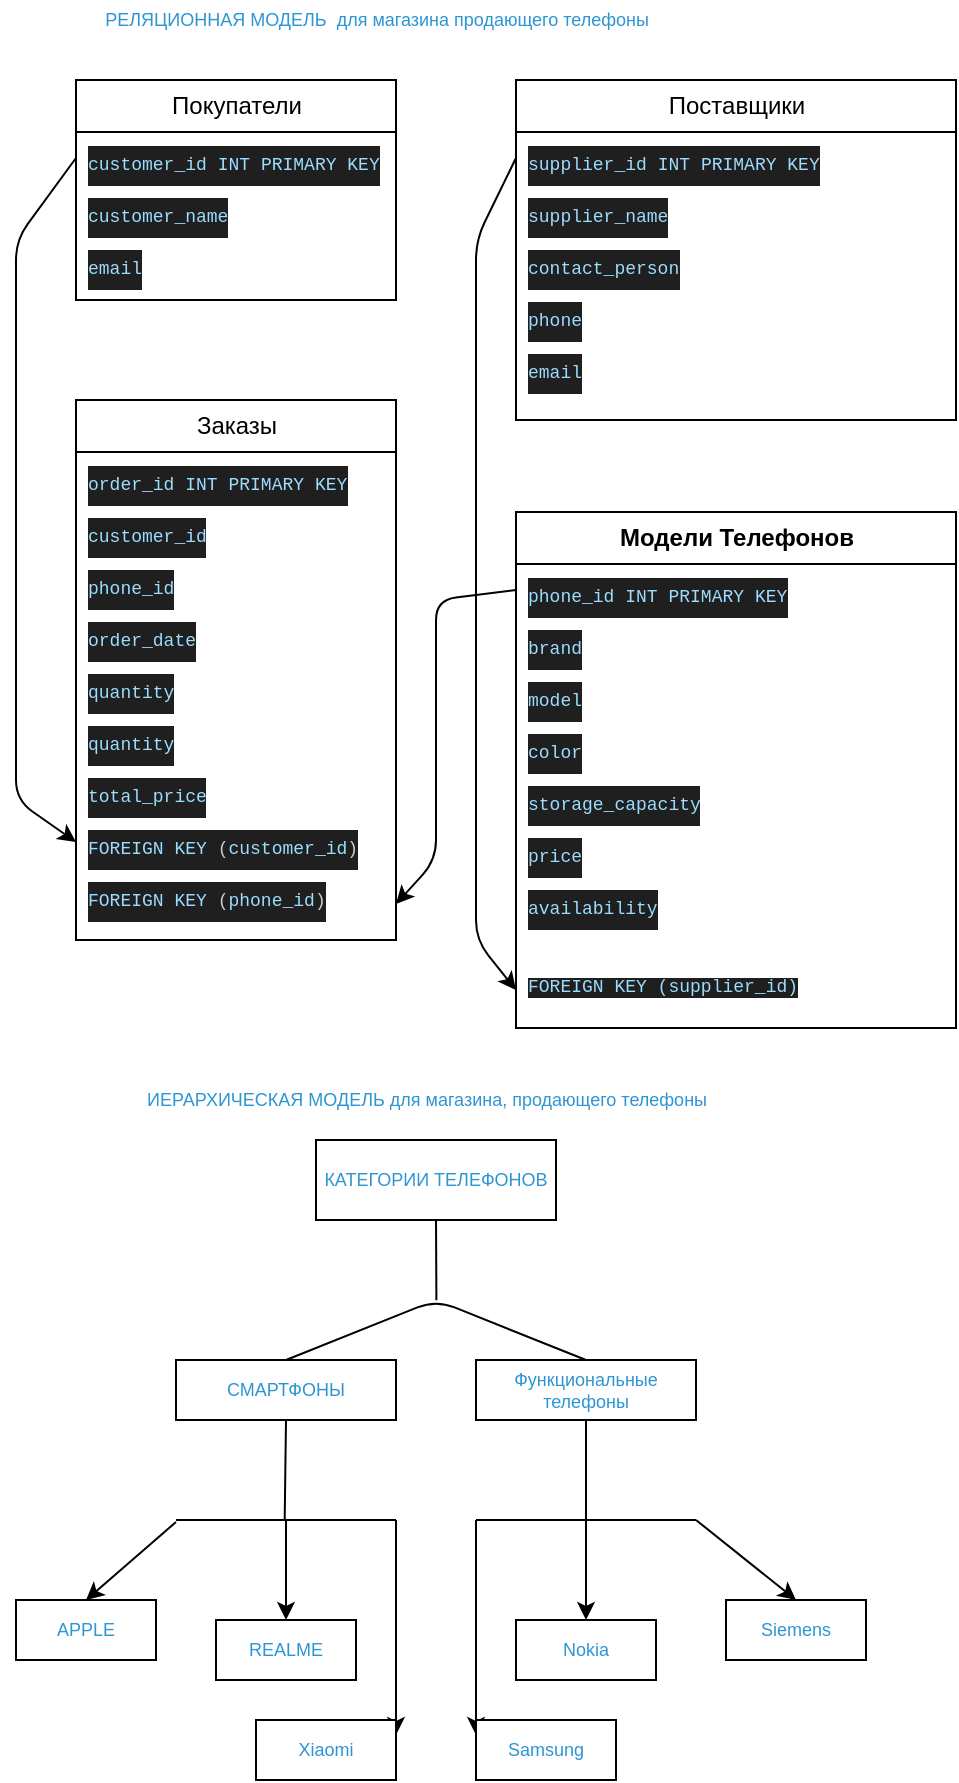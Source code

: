 <mxfile>
    <diagram id="0OZyL5hI2gcWUvfGQOfT" name="Page-1">
        <mxGraphModel dx="552" dy="329" grid="1" gridSize="10" guides="1" tooltips="1" connect="1" arrows="1" fold="1" page="1" pageScale="1" pageWidth="850" pageHeight="1100" math="0" shadow="0">
            <root>
                <mxCell id="0"/>
                <mxCell id="1" parent="0"/>
                <mxCell id="3" value="Покупатели" style="swimlane;fontStyle=0;childLayout=stackLayout;horizontal=1;startSize=26;fillColor=none;horizontalStack=0;resizeParent=1;resizeParentMax=0;resizeLast=0;collapsible=1;marginBottom=0;html=1;" vertex="1" parent="1">
                    <mxGeometry x="40" y="40" width="160" height="110" as="geometry"/>
                </mxCell>
                <mxCell id="4" value="&lt;div style=&quot;color: rgb(204, 204, 204); background-color: rgb(31, 31, 31); font-family: Consolas, &amp;quot;Courier New&amp;quot;, monospace; line-height: 19px;&quot;&gt;&lt;font style=&quot;font-size: 9px;&quot;&gt;&lt;span style=&quot;color: rgb(156, 220, 254);&quot;&gt;customer_id&lt;/span&gt; &lt;span style=&quot;color: rgb(156, 220, 254);&quot;&gt;INT&lt;/span&gt; &lt;span style=&quot;color: rgb(156, 220, 254);&quot;&gt;PRIMARY&lt;/span&gt; &lt;span style=&quot;color: rgb(156, 220, 254);&quot;&gt;KEY&lt;/span&gt;&lt;/font&gt;&lt;/div&gt;" style="text;strokeColor=none;fillColor=none;align=left;verticalAlign=top;spacingLeft=4;spacingRight=4;overflow=hidden;rotatable=0;points=[[0,0.5],[1,0.5]];portConstraint=eastwest;whiteSpace=wrap;html=1;" vertex="1" parent="3">
                    <mxGeometry y="26" width="160" height="26" as="geometry"/>
                </mxCell>
                <mxCell id="5" value="&lt;div style=&quot;color: rgb(204, 204, 204); background-color: rgb(31, 31, 31); font-family: Consolas, &amp;quot;Courier New&amp;quot;, monospace; line-height: 19px;&quot;&gt;&lt;span style=&quot;color: rgb(156, 220, 254);&quot;&gt;&lt;font style=&quot;font-size: 9px;&quot;&gt;customer_name&lt;/font&gt;&lt;/span&gt;&lt;/div&gt;" style="text;strokeColor=none;fillColor=none;align=left;verticalAlign=top;spacingLeft=4;spacingRight=4;overflow=hidden;rotatable=0;points=[[0,0.5],[1,0.5]];portConstraint=eastwest;whiteSpace=wrap;html=1;" vertex="1" parent="3">
                    <mxGeometry y="52" width="160" height="26" as="geometry"/>
                </mxCell>
                <mxCell id="6" value="&lt;div style=&quot;color: rgb(204, 204, 204); background-color: rgb(31, 31, 31); font-family: Consolas, &amp;quot;Courier New&amp;quot;, monospace; line-height: 19px;&quot;&gt;&lt;span style=&quot;color: rgb(156, 220, 254);&quot;&gt;&lt;font style=&quot;font-size: 9px;&quot;&gt;email&lt;/font&gt;&lt;/span&gt;&lt;/div&gt;" style="text;strokeColor=none;fillColor=none;align=left;verticalAlign=top;spacingLeft=4;spacingRight=4;overflow=hidden;rotatable=0;points=[[0,0.5],[1,0.5]];portConstraint=eastwest;whiteSpace=wrap;html=1;" vertex="1" parent="3">
                    <mxGeometry y="78" width="160" height="32" as="geometry"/>
                </mxCell>
                <mxCell id="7" value="&lt;b&gt;Модели Телефонов&lt;/b&gt;" style="swimlane;fontStyle=0;childLayout=stackLayout;horizontal=1;startSize=26;fillColor=none;horizontalStack=0;resizeParent=1;resizeParentMax=0;resizeLast=0;collapsible=1;marginBottom=0;html=1;" vertex="1" parent="1">
                    <mxGeometry x="260" y="256" width="220" height="258" as="geometry"/>
                </mxCell>
                <mxCell id="8" value="&lt;div style=&quot;color: rgb(204, 204, 204); background-color: rgb(31, 31, 31); font-family: Consolas, &amp;quot;Courier New&amp;quot;, monospace; line-height: 19px;&quot;&gt;&lt;font style=&quot;font-size: 9px;&quot;&gt;&lt;span style=&quot;color: rgb(156, 220, 254);&quot;&gt;phone_id&lt;/span&gt; &lt;span style=&quot;color: rgb(156, 220, 254);&quot;&gt;INT&lt;/span&gt; &lt;span style=&quot;color: rgb(156, 220, 254);&quot;&gt;PRIMARY&lt;/span&gt; &lt;span style=&quot;color: rgb(156, 220, 254);&quot;&gt;KEY&lt;/span&gt;&lt;/font&gt;&lt;/div&gt;" style="text;strokeColor=none;fillColor=none;align=left;verticalAlign=top;spacingLeft=4;spacingRight=4;overflow=hidden;rotatable=0;points=[[0,0.5],[1,0.5]];portConstraint=eastwest;whiteSpace=wrap;html=1;" vertex="1" parent="7">
                    <mxGeometry y="26" width="220" height="26" as="geometry"/>
                </mxCell>
                <mxCell id="9" value="&lt;div style=&quot;color: rgb(204, 204, 204); background-color: rgb(31, 31, 31); font-family: Consolas, &amp;quot;Courier New&amp;quot;, monospace; line-height: 19px;&quot;&gt;&lt;span style=&quot;color: rgb(156, 220, 254);&quot;&gt;&lt;font style=&quot;font-size: 9px;&quot;&gt;brand&lt;/font&gt;&lt;/span&gt;&lt;/div&gt;" style="text;strokeColor=none;fillColor=none;align=left;verticalAlign=top;spacingLeft=4;spacingRight=4;overflow=hidden;rotatable=0;points=[[0,0.5],[1,0.5]];portConstraint=eastwest;whiteSpace=wrap;html=1;" vertex="1" parent="7">
                    <mxGeometry y="52" width="220" height="26" as="geometry"/>
                </mxCell>
                <mxCell id="10" value="&lt;div style=&quot;color: rgb(204, 204, 204); background-color: rgb(31, 31, 31); font-family: Consolas, &amp;quot;Courier New&amp;quot;, monospace; line-height: 19px;&quot;&gt;&lt;span style=&quot;color: rgb(156, 220, 254);&quot;&gt;&lt;font style=&quot;font-size: 9px;&quot;&gt;model&lt;/font&gt;&lt;/span&gt;&lt;/div&gt;" style="text;strokeColor=none;fillColor=none;align=left;verticalAlign=top;spacingLeft=4;spacingRight=4;overflow=hidden;rotatable=0;points=[[0,0.5],[1,0.5]];portConstraint=eastwest;whiteSpace=wrap;html=1;" vertex="1" parent="7">
                    <mxGeometry y="78" width="220" height="26" as="geometry"/>
                </mxCell>
                <mxCell id="19" value="&lt;div style=&quot;color: rgb(204, 204, 204); background-color: rgb(31, 31, 31); font-family: Consolas, &amp;quot;Courier New&amp;quot;, monospace; line-height: 19px;&quot;&gt;&lt;span style=&quot;color: rgb(156, 220, 254);&quot;&gt;&lt;font style=&quot;font-size: 9px;&quot;&gt;color&lt;/font&gt;&lt;/span&gt;&lt;/div&gt;" style="text;strokeColor=none;fillColor=none;align=left;verticalAlign=top;spacingLeft=4;spacingRight=4;overflow=hidden;rotatable=0;points=[[0,0.5],[1,0.5]];portConstraint=eastwest;whiteSpace=wrap;html=1;" vertex="1" parent="7">
                    <mxGeometry y="104" width="220" height="26" as="geometry"/>
                </mxCell>
                <mxCell id="20" value="&lt;div style=&quot;color: rgb(204, 204, 204); background-color: rgb(31, 31, 31); font-family: Consolas, &amp;quot;Courier New&amp;quot;, monospace; line-height: 19px;&quot;&gt;&lt;span style=&quot;color: rgb(156, 220, 254);&quot;&gt;&lt;font style=&quot;font-size: 9px;&quot;&gt;storage_capacity&lt;/font&gt;&lt;/span&gt;&lt;/div&gt;" style="text;strokeColor=none;fillColor=none;align=left;verticalAlign=top;spacingLeft=4;spacingRight=4;overflow=hidden;rotatable=0;points=[[0,0.5],[1,0.5]];portConstraint=eastwest;whiteSpace=wrap;html=1;" vertex="1" parent="7">
                    <mxGeometry y="130" width="220" height="26" as="geometry"/>
                </mxCell>
                <mxCell id="21" value="&lt;div style=&quot;color: rgb(204, 204, 204); background-color: rgb(31, 31, 31); font-family: Consolas, &amp;quot;Courier New&amp;quot;, monospace; line-height: 19px;&quot;&gt;&lt;span style=&quot;color: rgb(156, 220, 254);&quot;&gt;&lt;font style=&quot;font-size: 9px;&quot;&gt;price&lt;/font&gt;&lt;/span&gt;&lt;/div&gt;" style="text;strokeColor=none;fillColor=none;align=left;verticalAlign=top;spacingLeft=4;spacingRight=4;overflow=hidden;rotatable=0;points=[[0,0.5],[1,0.5]];portConstraint=eastwest;whiteSpace=wrap;html=1;" vertex="1" parent="7">
                    <mxGeometry y="156" width="220" height="26" as="geometry"/>
                </mxCell>
                <mxCell id="33" value="&lt;div style=&quot;color: rgb(204, 204, 204); background-color: rgb(31, 31, 31); font-family: Consolas, &amp;quot;Courier New&amp;quot;, monospace; line-height: 19px;&quot;&gt;&lt;div style=&quot;line-height: 19px;&quot;&gt;&lt;span style=&quot;color: rgb(156, 220, 254);&quot;&gt;&lt;font style=&quot;font-size: 9px;&quot;&gt;availability&lt;/font&gt;&lt;/span&gt;&lt;/div&gt;&lt;/div&gt;" style="text;strokeColor=none;fillColor=none;align=left;verticalAlign=top;spacingLeft=4;spacingRight=4;overflow=hidden;rotatable=0;points=[[0,0.5],[1,0.5]];portConstraint=eastwest;whiteSpace=wrap;html=1;" vertex="1" parent="7">
                    <mxGeometry y="182" width="220" height="38" as="geometry"/>
                </mxCell>
                <mxCell id="45" value="&lt;div style=&quot;line-height: 19px;&quot;&gt;&lt;div style=&quot;line-height: 19px;&quot;&gt;&lt;span style=&quot;color: rgb(156, 220, 254); font-family: Consolas, &amp;quot;Courier New&amp;quot;, monospace; font-size: 9px; background-color: rgb(31, 31, 31);&quot;&gt;FOREIGN KEY (supplier_id&lt;/span&gt;&lt;span style=&quot;background-color: rgb(31, 31, 31); color: rgb(156, 220, 254); font-family: Consolas, &amp;quot;Courier New&amp;quot;, monospace; font-size: 9px;&quot;&gt;)&lt;/span&gt;&lt;/div&gt;&lt;/div&gt;" style="text;strokeColor=none;fillColor=none;align=left;verticalAlign=top;spacingLeft=4;spacingRight=4;overflow=hidden;rotatable=0;points=[[0,0.5],[1,0.5]];portConstraint=eastwest;whiteSpace=wrap;html=1;" vertex="1" parent="7">
                    <mxGeometry y="220" width="220" height="38" as="geometry"/>
                </mxCell>
                <mxCell id="11" value="Поставщики" style="swimlane;fontStyle=0;childLayout=stackLayout;horizontal=1;startSize=26;fillColor=none;horizontalStack=0;resizeParent=1;resizeParentMax=0;resizeLast=0;collapsible=1;marginBottom=0;html=1;" vertex="1" parent="1">
                    <mxGeometry x="260" y="40" width="220" height="170" as="geometry"/>
                </mxCell>
                <mxCell id="12" value="&lt;div style=&quot;color: rgb(204, 204, 204); background-color: rgb(31, 31, 31); font-family: Consolas, &amp;quot;Courier New&amp;quot;, monospace; line-height: 19px;&quot;&gt;&lt;font style=&quot;font-size: 9px;&quot;&gt;&lt;span style=&quot;color: rgb(156, 220, 254);&quot;&gt;supplier_id&lt;/span&gt; &lt;span style=&quot;color: rgb(156, 220, 254);&quot;&gt;INT&lt;/span&gt; &lt;span style=&quot;color: rgb(156, 220, 254);&quot;&gt;PRIMARY&lt;/span&gt; &lt;span style=&quot;color: rgb(156, 220, 254);&quot;&gt;KEY&lt;/span&gt;&lt;/font&gt;&lt;/div&gt;" style="text;strokeColor=none;fillColor=none;align=left;verticalAlign=top;spacingLeft=4;spacingRight=4;overflow=hidden;rotatable=0;points=[[0,0.5],[1,0.5]];portConstraint=eastwest;whiteSpace=wrap;html=1;" vertex="1" parent="11">
                    <mxGeometry y="26" width="220" height="26" as="geometry"/>
                </mxCell>
                <mxCell id="13" value="&lt;div style=&quot;color: rgb(204, 204, 204); background-color: rgb(31, 31, 31); font-family: Consolas, &amp;quot;Courier New&amp;quot;, monospace; line-height: 19px;&quot;&gt;&lt;span style=&quot;color: rgb(156, 220, 254);&quot;&gt;&lt;font style=&quot;font-size: 9px;&quot;&gt;supplier_name&lt;/font&gt;&lt;/span&gt;&lt;/div&gt;" style="text;strokeColor=none;fillColor=none;align=left;verticalAlign=top;spacingLeft=4;spacingRight=4;overflow=hidden;rotatable=0;points=[[0,0.5],[1,0.5]];portConstraint=eastwest;whiteSpace=wrap;html=1;" vertex="1" parent="11">
                    <mxGeometry y="52" width="220" height="26" as="geometry"/>
                </mxCell>
                <mxCell id="14" value="&lt;div style=&quot;color: rgb(204, 204, 204); background-color: rgb(31, 31, 31); font-family: Consolas, &amp;quot;Courier New&amp;quot;, monospace; line-height: 19px;&quot;&gt;&lt;span style=&quot;color: rgb(156, 220, 254);&quot;&gt;&lt;font style=&quot;font-size: 9px;&quot;&gt;contact_person&lt;/font&gt;&lt;/span&gt; &lt;/div&gt;" style="text;strokeColor=none;fillColor=none;align=left;verticalAlign=top;spacingLeft=4;spacingRight=4;overflow=hidden;rotatable=0;points=[[0,0.5],[1,0.5]];portConstraint=eastwest;whiteSpace=wrap;html=1;" vertex="1" parent="11">
                    <mxGeometry y="78" width="220" height="26" as="geometry"/>
                </mxCell>
                <mxCell id="22" value="&lt;div style=&quot;color: rgb(204, 204, 204); background-color: rgb(31, 31, 31); font-family: Consolas, &amp;quot;Courier New&amp;quot;, monospace; line-height: 19px;&quot;&gt;&lt;span style=&quot;color: rgb(156, 220, 254);&quot;&gt;&lt;font style=&quot;font-size: 9px;&quot;&gt;phone&lt;/font&gt;&lt;/span&gt;&lt;/div&gt;" style="text;strokeColor=none;fillColor=none;align=left;verticalAlign=top;spacingLeft=4;spacingRight=4;overflow=hidden;rotatable=0;points=[[0,0.5],[1,0.5]];portConstraint=eastwest;whiteSpace=wrap;html=1;" vertex="1" parent="11">
                    <mxGeometry y="104" width="220" height="26" as="geometry"/>
                </mxCell>
                <mxCell id="23" value="&lt;div style=&quot;color: rgb(204, 204, 204); background-color: rgb(31, 31, 31); font-family: Consolas, &amp;quot;Courier New&amp;quot;, monospace; line-height: 19px;&quot;&gt;&lt;span style=&quot;color: rgb(156, 220, 254);&quot;&gt;&lt;font style=&quot;font-size: 9px;&quot;&gt;email&lt;/font&gt;&lt;/span&gt;&lt;/div&gt;" style="text;strokeColor=none;fillColor=none;align=left;verticalAlign=top;spacingLeft=4;spacingRight=4;overflow=hidden;rotatable=0;points=[[0,0.5],[1,0.5]];portConstraint=eastwest;whiteSpace=wrap;html=1;" vertex="1" parent="11">
                    <mxGeometry y="130" width="220" height="40" as="geometry"/>
                </mxCell>
                <mxCell id="15" value="Заказы" style="swimlane;fontStyle=0;childLayout=stackLayout;horizontal=1;startSize=26;fillColor=none;horizontalStack=0;resizeParent=1;resizeParentMax=0;resizeLast=0;collapsible=1;marginBottom=0;html=1;" vertex="1" parent="1">
                    <mxGeometry x="40" y="200" width="160" height="270" as="geometry"/>
                </mxCell>
                <mxCell id="16" value="&lt;div style=&quot;color: rgb(204, 204, 204); background-color: rgb(31, 31, 31); font-family: Consolas, &amp;quot;Courier New&amp;quot;, monospace; line-height: 19px;&quot;&gt;&lt;font style=&quot;font-size: 9px;&quot;&gt;&lt;span style=&quot;color: rgb(156, 220, 254);&quot;&gt;order_id&lt;/span&gt; &lt;span style=&quot;color: rgb(156, 220, 254);&quot;&gt;INT&lt;/span&gt; &lt;span style=&quot;color: rgb(156, 220, 254);&quot;&gt;PRIMARY&lt;/span&gt; &lt;span style=&quot;color: rgb(156, 220, 254);&quot;&gt;KEY&lt;/span&gt;&lt;/font&gt;&lt;/div&gt;" style="text;strokeColor=none;fillColor=none;align=left;verticalAlign=top;spacingLeft=4;spacingRight=4;overflow=hidden;rotatable=0;points=[[0,0.5],[1,0.5]];portConstraint=eastwest;whiteSpace=wrap;html=1;" vertex="1" parent="15">
                    <mxGeometry y="26" width="160" height="26" as="geometry"/>
                </mxCell>
                <mxCell id="18" value="&lt;div style=&quot;color: rgb(204, 204, 204); background-color: rgb(31, 31, 31); font-family: Consolas, &amp;quot;Courier New&amp;quot;, monospace; line-height: 19px;&quot;&gt;&lt;span style=&quot;color: rgb(156, 220, 254);&quot;&gt;&lt;font style=&quot;font-size: 9px;&quot;&gt;customer_id&lt;/font&gt;&lt;/span&gt;&lt;/div&gt;" style="text;strokeColor=none;fillColor=none;align=left;verticalAlign=top;spacingLeft=4;spacingRight=4;overflow=hidden;rotatable=0;points=[[0,0.5],[1,0.5]];portConstraint=eastwest;whiteSpace=wrap;html=1;" vertex="1" parent="15">
                    <mxGeometry y="52" width="160" height="26" as="geometry"/>
                </mxCell>
                <mxCell id="24" value="&lt;div style=&quot;color: rgb(204, 204, 204); background-color: rgb(31, 31, 31); font-family: Consolas, &amp;quot;Courier New&amp;quot;, monospace; line-height: 19px;&quot;&gt;&lt;span style=&quot;color: rgb(156, 220, 254);&quot;&gt;&lt;font style=&quot;font-size: 9px;&quot;&gt;phone_id&lt;/font&gt;&lt;/span&gt;&lt;/div&gt;" style="text;strokeColor=none;fillColor=none;align=left;verticalAlign=top;spacingLeft=4;spacingRight=4;overflow=hidden;rotatable=0;points=[[0,0.5],[1,0.5]];portConstraint=eastwest;whiteSpace=wrap;html=1;" vertex="1" parent="15">
                    <mxGeometry y="78" width="160" height="26" as="geometry"/>
                </mxCell>
                <mxCell id="25" value="&lt;div style=&quot;color: rgb(204, 204, 204); background-color: rgb(31, 31, 31); font-family: Consolas, &amp;quot;Courier New&amp;quot;, monospace; line-height: 19px;&quot;&gt;&lt;span style=&quot;color: rgb(156, 220, 254);&quot;&gt;&lt;font style=&quot;font-size: 9px;&quot;&gt;order_date&lt;/font&gt;&lt;/span&gt;&lt;/div&gt;" style="text;strokeColor=none;fillColor=none;align=left;verticalAlign=top;spacingLeft=4;spacingRight=4;overflow=hidden;rotatable=0;points=[[0,0.5],[1,0.5]];portConstraint=eastwest;whiteSpace=wrap;html=1;" vertex="1" parent="15">
                    <mxGeometry y="104" width="160" height="26" as="geometry"/>
                </mxCell>
                <mxCell id="27" value="&lt;div style=&quot;color: rgb(204, 204, 204); background-color: rgb(31, 31, 31); font-family: Consolas, &amp;quot;Courier New&amp;quot;, monospace; line-height: 19px;&quot;&gt;&lt;span style=&quot;color: rgb(156, 220, 254);&quot;&gt;&lt;font style=&quot;font-size: 9px;&quot;&gt;quantity&lt;/font&gt;&lt;/span&gt;&lt;/div&gt;" style="text;strokeColor=none;fillColor=none;align=left;verticalAlign=top;spacingLeft=4;spacingRight=4;overflow=hidden;rotatable=0;points=[[0,0.5],[1,0.5]];portConstraint=eastwest;whiteSpace=wrap;html=1;" vertex="1" parent="15">
                    <mxGeometry y="130" width="160" height="26" as="geometry"/>
                </mxCell>
                <mxCell id="30" value="&lt;div style=&quot;color: rgb(204, 204, 204); background-color: rgb(31, 31, 31); font-family: Consolas, &amp;quot;Courier New&amp;quot;, monospace; line-height: 19px;&quot;&gt;&lt;span style=&quot;color: rgb(156, 220, 254);&quot;&gt;&lt;font style=&quot;font-size: 9px;&quot;&gt;quantity&lt;/font&gt;&lt;/span&gt;&lt;/div&gt;" style="text;strokeColor=none;fillColor=none;align=left;verticalAlign=top;spacingLeft=4;spacingRight=4;overflow=hidden;rotatable=0;points=[[0,0.5],[1,0.5]];portConstraint=eastwest;whiteSpace=wrap;html=1;" vertex="1" parent="15">
                    <mxGeometry y="156" width="160" height="26" as="geometry"/>
                </mxCell>
                <mxCell id="29" value="&lt;div style=&quot;color: rgb(204, 204, 204); background-color: rgb(31, 31, 31); font-family: Consolas, &amp;quot;Courier New&amp;quot;, monospace; line-height: 19px;&quot;&gt;&lt;div style=&quot;line-height: 19px;&quot;&gt;&lt;span style=&quot;color: rgb(156, 220, 254);&quot;&gt;&lt;font style=&quot;font-size: 9px;&quot;&gt;total_price&lt;/font&gt;&lt;/span&gt;&lt;/div&gt;&lt;/div&gt;" style="text;strokeColor=none;fillColor=none;align=left;verticalAlign=top;spacingLeft=4;spacingRight=4;overflow=hidden;rotatable=0;points=[[0,0.5],[1,0.5]];portConstraint=eastwest;whiteSpace=wrap;html=1;" vertex="1" parent="15">
                    <mxGeometry y="182" width="160" height="26" as="geometry"/>
                </mxCell>
                <mxCell id="31" value="&lt;div style=&quot;color: rgb(204, 204, 204); background-color: rgb(31, 31, 31); font-family: Consolas, &amp;quot;Courier New&amp;quot;, monospace; line-height: 19px;&quot;&gt;&lt;div style=&quot;line-height: 19px;&quot;&gt;&lt;font style=&quot;font-size: 9px;&quot;&gt;&lt;span style=&quot;color: rgb(156, 220, 254);&quot;&gt;FOREIGN&lt;/span&gt; &lt;span style=&quot;color: rgb(156, 220, 254);&quot;&gt;KEY&lt;/span&gt; (&lt;span style=&quot;color: rgb(156, 220, 254);&quot;&gt;customer_id&lt;/span&gt;)&lt;/font&gt;&lt;/div&gt;&lt;/div&gt;" style="text;strokeColor=none;fillColor=none;align=left;verticalAlign=top;spacingLeft=4;spacingRight=4;overflow=hidden;rotatable=0;points=[[0,0.5],[1,0.5]];portConstraint=eastwest;whiteSpace=wrap;html=1;" vertex="1" parent="15">
                    <mxGeometry y="208" width="160" height="26" as="geometry"/>
                </mxCell>
                <mxCell id="32" value="&lt;div style=&quot;color: rgb(204, 204, 204); background-color: rgb(31, 31, 31); font-family: Consolas, &amp;quot;Courier New&amp;quot;, monospace; line-height: 19px;&quot;&gt;&lt;div style=&quot;line-height: 19px;&quot;&gt;&lt;font style=&quot;font-size: 9px;&quot;&gt;&lt;span style=&quot;color: rgb(156, 220, 254);&quot;&gt;FOREIGN&lt;/span&gt; &lt;span style=&quot;color: rgb(156, 220, 254);&quot;&gt;KEY&lt;/span&gt; (&lt;span style=&quot;color: rgb(156, 220, 254);&quot;&gt;phone_id&lt;/span&gt;)&lt;/font&gt;&lt;/div&gt;&lt;/div&gt;" style="text;strokeColor=none;fillColor=none;align=left;verticalAlign=top;spacingLeft=4;spacingRight=4;overflow=hidden;rotatable=0;points=[[0,0.5],[1,0.5]];portConstraint=eastwest;whiteSpace=wrap;html=1;" vertex="1" parent="15">
                    <mxGeometry y="234" width="160" height="36" as="geometry"/>
                </mxCell>
                <mxCell id="47" value="" style="endArrow=classic;html=1;fontFamily=Helvetica;fontSize=9;fontColor=#2E95D3;exitX=0;exitY=0.5;exitDx=0;exitDy=0;entryX=0;entryY=0.5;entryDx=0;entryDy=0;" edge="1" parent="1" source="12" target="45">
                    <mxGeometry width="50" height="50" relative="1" as="geometry">
                        <mxPoint x="180" y="600" as="sourcePoint"/>
                        <mxPoint x="230" y="550" as="targetPoint"/>
                        <Array as="points">
                            <mxPoint x="240" y="120"/>
                            <mxPoint x="240" y="470"/>
                        </Array>
                    </mxGeometry>
                </mxCell>
                <mxCell id="49" value="" style="endArrow=classic;html=1;fontFamily=Helvetica;fontSize=9;fontColor=#2E95D3;exitX=0;exitY=0.5;exitDx=0;exitDy=0;entryX=1;entryY=0.5;entryDx=0;entryDy=0;" edge="1" parent="1" source="8" target="32">
                    <mxGeometry width="50" height="50" relative="1" as="geometry">
                        <mxPoint x="220" y="340" as="sourcePoint"/>
                        <mxPoint x="230" y="390" as="targetPoint"/>
                        <Array as="points">
                            <mxPoint x="220" y="300"/>
                            <mxPoint x="220" y="430"/>
                        </Array>
                    </mxGeometry>
                </mxCell>
                <mxCell id="50" value="" style="endArrow=classic;html=1;fontFamily=Helvetica;fontSize=9;fontColor=#2E95D3;exitX=0;exitY=0.5;exitDx=0;exitDy=0;entryX=0;entryY=0.5;entryDx=0;entryDy=0;" edge="1" parent="1" source="4" target="31">
                    <mxGeometry width="50" height="50" relative="1" as="geometry">
                        <mxPoint x="180" y="140" as="sourcePoint"/>
                        <mxPoint x="230" y="90" as="targetPoint"/>
                        <Array as="points">
                            <mxPoint x="10" y="120"/>
                            <mxPoint x="10" y="400"/>
                        </Array>
                    </mxGeometry>
                </mxCell>
                <mxCell id="51" value="РЕЛЯЦИОННАЯ МОДЕЛЬ&amp;nbsp; для магазина продающего телефоны" style="text;html=1;align=center;verticalAlign=middle;resizable=0;points=[];autosize=1;strokeColor=none;fillColor=none;fontSize=9;fontFamily=Helvetica;fontColor=#2E95D3;" vertex="1" parent="1">
                    <mxGeometry x="40" width="300" height="20" as="geometry"/>
                </mxCell>
                <mxCell id="52" value="ИЕРАРХИЧЕСКАЯ МОДЕЛЬ для магазина, продающего телефоны" style="text;html=1;align=center;verticalAlign=middle;resizable=0;points=[];autosize=1;strokeColor=none;fillColor=none;fontSize=9;fontFamily=Helvetica;fontColor=#2E95D3;" vertex="1" parent="1">
                    <mxGeometry x="65" y="540" width="300" height="20" as="geometry"/>
                </mxCell>
                <mxCell id="53" value="КАТЕГОРИИ ТЕЛЕФОНОВ" style="rounded=0;whiteSpace=wrap;html=1;fontFamily=Helvetica;fontSize=9;fontColor=#2E95D3;" vertex="1" parent="1">
                    <mxGeometry x="160" y="570" width="120" height="40" as="geometry"/>
                </mxCell>
                <mxCell id="57" value="" style="endArrow=none;html=1;fontFamily=Helvetica;fontSize=9;fontColor=#2E95D3;entryX=0.5;entryY=1;entryDx=0;entryDy=0;" edge="1" parent="1" source="58" target="53">
                    <mxGeometry width="50" height="50" relative="1" as="geometry">
                        <mxPoint x="230" y="670" as="sourcePoint"/>
                        <mxPoint x="230" y="670" as="targetPoint"/>
                    </mxGeometry>
                </mxCell>
                <mxCell id="58" value="" style="endArrow=none;html=1;fontFamily=Helvetica;fontSize=9;fontColor=#2E95D3;exitX=0.5;exitY=0;exitDx=0;exitDy=0;entryX=0.5;entryY=0;entryDx=0;entryDy=0;" edge="1" parent="1" source="60" target="61">
                    <mxGeometry width="50" height="50" relative="1" as="geometry">
                        <mxPoint x="145" y="680" as="sourcePoint"/>
                        <mxPoint x="295" y="680" as="targetPoint"/>
                        <Array as="points">
                            <mxPoint x="220" y="650"/>
                        </Array>
                    </mxGeometry>
                </mxCell>
                <mxCell id="60" value="СМАРТФОНЫ" style="rounded=0;whiteSpace=wrap;html=1;fontFamily=Helvetica;fontSize=9;fontColor=#2E95D3;" vertex="1" parent="1">
                    <mxGeometry x="90" y="680" width="110" height="30" as="geometry"/>
                </mxCell>
                <mxCell id="61" value="Функциональные телефоны" style="rounded=0;whiteSpace=wrap;html=1;fontFamily=Helvetica;fontSize=9;fontColor=#2E95D3;" vertex="1" parent="1">
                    <mxGeometry x="240" y="680" width="110" height="30" as="geometry"/>
                </mxCell>
                <mxCell id="62" value="" style="endArrow=none;html=1;fontFamily=Helvetica;fontSize=9;fontColor=#2E95D3;exitX=0.5;exitY=1;exitDx=0;exitDy=0;entryX=0.494;entryY=0.667;entryDx=0;entryDy=0;entryPerimeter=0;" edge="1" parent="1" source="60" target="64">
                    <mxGeometry width="50" height="50" relative="1" as="geometry">
                        <mxPoint x="180" y="710" as="sourcePoint"/>
                        <mxPoint x="145" y="750" as="targetPoint"/>
                    </mxGeometry>
                </mxCell>
                <mxCell id="63" value="" style="endArrow=none;html=1;fontFamily=Helvetica;fontSize=9;fontColor=#2E95D3;exitX=0.5;exitY=1;exitDx=0;exitDy=0;entryX=0.5;entryY=0;entryDx=0;entryDy=0;entryPerimeter=0;" edge="1" parent="1" source="61" target="65">
                    <mxGeometry width="50" height="50" relative="1" as="geometry">
                        <mxPoint x="155" y="720" as="sourcePoint"/>
                        <mxPoint x="295" y="760" as="targetPoint"/>
                    </mxGeometry>
                </mxCell>
                <mxCell id="64" value="" style="endArrow=none;html=1;fontFamily=Helvetica;fontSize=9;fontColor=#2E95D3;" edge="1" parent="1">
                    <mxGeometry width="50" height="50" relative="1" as="geometry">
                        <mxPoint x="90" y="760" as="sourcePoint"/>
                        <mxPoint x="200" y="760" as="targetPoint"/>
                        <Array as="points"/>
                    </mxGeometry>
                </mxCell>
                <mxCell id="65" value="" style="endArrow=none;html=1;fontFamily=Helvetica;fontSize=9;fontColor=#2E95D3;" edge="1" parent="1">
                    <mxGeometry width="50" height="50" relative="1" as="geometry">
                        <mxPoint x="240" y="760" as="sourcePoint"/>
                        <mxPoint x="350" y="760" as="targetPoint"/>
                        <Array as="points"/>
                    </mxGeometry>
                </mxCell>
                <mxCell id="67" value="" style="endArrow=classic;html=1;fontFamily=Helvetica;fontSize=9;fontColor=#2E95D3;entryX=0.5;entryY=0;entryDx=0;entryDy=0;" edge="1" parent="1" source="64" target="74">
                    <mxGeometry width="50" height="50" relative="1" as="geometry">
                        <mxPoint x="180" y="710" as="sourcePoint"/>
                        <mxPoint x="145" y="810" as="targetPoint"/>
                    </mxGeometry>
                </mxCell>
                <mxCell id="68" value="" style="endArrow=classic;html=1;fontFamily=Helvetica;fontSize=9;fontColor=#2E95D3;entryX=0.5;entryY=0;entryDx=0;entryDy=0;" edge="1" parent="1" target="73">
                    <mxGeometry width="50" height="50" relative="1" as="geometry">
                        <mxPoint x="90" y="761" as="sourcePoint"/>
                        <mxPoint x="40" y="800" as="targetPoint"/>
                    </mxGeometry>
                </mxCell>
                <mxCell id="69" value="" style="endArrow=classic;html=1;fontFamily=Helvetica;fontSize=9;fontColor=#2E95D3;exitX=1;exitY=0;exitDx=0;exitDy=0;exitPerimeter=0;entryX=1;entryY=0.25;entryDx=0;entryDy=0;" edge="1" parent="1" source="64" target="75">
                    <mxGeometry width="50" height="50" relative="1" as="geometry">
                        <mxPoint x="180" y="710" as="sourcePoint"/>
                        <mxPoint x="200" y="860" as="targetPoint"/>
                    </mxGeometry>
                </mxCell>
                <mxCell id="70" value="" style="endArrow=classic;html=1;fontFamily=Helvetica;fontSize=9;fontColor=#2E95D3;entryX=0.5;entryY=0;entryDx=0;entryDy=0;" edge="1" parent="1" source="65" target="79">
                    <mxGeometry width="50" height="50" relative="1" as="geometry">
                        <mxPoint x="210" y="770" as="sourcePoint"/>
                        <mxPoint x="295" y="810" as="targetPoint"/>
                    </mxGeometry>
                </mxCell>
                <mxCell id="71" value="" style="endArrow=classic;html=1;fontFamily=Helvetica;fontSize=9;fontColor=#2E95D3;entryX=0;entryY=0.25;entryDx=0;entryDy=0;" edge="1" parent="1" target="77">
                    <mxGeometry width="50" height="50" relative="1" as="geometry">
                        <mxPoint x="240" y="760" as="sourcePoint"/>
                        <mxPoint x="240" y="860" as="targetPoint"/>
                    </mxGeometry>
                </mxCell>
                <mxCell id="72" value="" style="endArrow=classic;html=1;fontFamily=Helvetica;fontSize=9;fontColor=#2E95D3;exitX=1;exitY=0;exitDx=0;exitDy=0;exitPerimeter=0;entryX=0.5;entryY=0;entryDx=0;entryDy=0;" edge="1" parent="1" source="65" target="80">
                    <mxGeometry width="50" height="50" relative="1" as="geometry">
                        <mxPoint x="230" y="790" as="sourcePoint"/>
                        <mxPoint x="400" y="800" as="targetPoint"/>
                    </mxGeometry>
                </mxCell>
                <mxCell id="73" value="APPLE" style="rounded=0;whiteSpace=wrap;html=1;fontFamily=Helvetica;fontSize=9;fontColor=#2E95D3;" vertex="1" parent="1">
                    <mxGeometry x="10" y="800" width="70" height="30" as="geometry"/>
                </mxCell>
                <mxCell id="74" value="REALME" style="rounded=0;whiteSpace=wrap;html=1;fontFamily=Helvetica;fontSize=9;fontColor=#2E95D3;" vertex="1" parent="1">
                    <mxGeometry x="110" y="810" width="70" height="30" as="geometry"/>
                </mxCell>
                <mxCell id="75" value="Xiaomi" style="rounded=0;whiteSpace=wrap;html=1;fontFamily=Helvetica;fontSize=9;fontColor=#2E95D3;" vertex="1" parent="1">
                    <mxGeometry x="130" y="860" width="70" height="30" as="geometry"/>
                </mxCell>
                <mxCell id="77" value="Samsung" style="rounded=0;whiteSpace=wrap;html=1;fontFamily=Helvetica;fontSize=9;fontColor=#2E95D3;" vertex="1" parent="1">
                    <mxGeometry x="240" y="860" width="70" height="30" as="geometry"/>
                </mxCell>
                <mxCell id="79" value="Nokia" style="rounded=0;whiteSpace=wrap;html=1;fontFamily=Helvetica;fontSize=9;fontColor=#2E95D3;" vertex="1" parent="1">
                    <mxGeometry x="260" y="810" width="70" height="30" as="geometry"/>
                </mxCell>
                <mxCell id="80" value="Siemens" style="rounded=0;whiteSpace=wrap;html=1;fontFamily=Helvetica;fontSize=9;fontColor=#2E95D3;" vertex="1" parent="1">
                    <mxGeometry x="365" y="800" width="70" height="30" as="geometry"/>
                </mxCell>
            </root>
        </mxGraphModel>
    </diagram>
</mxfile>